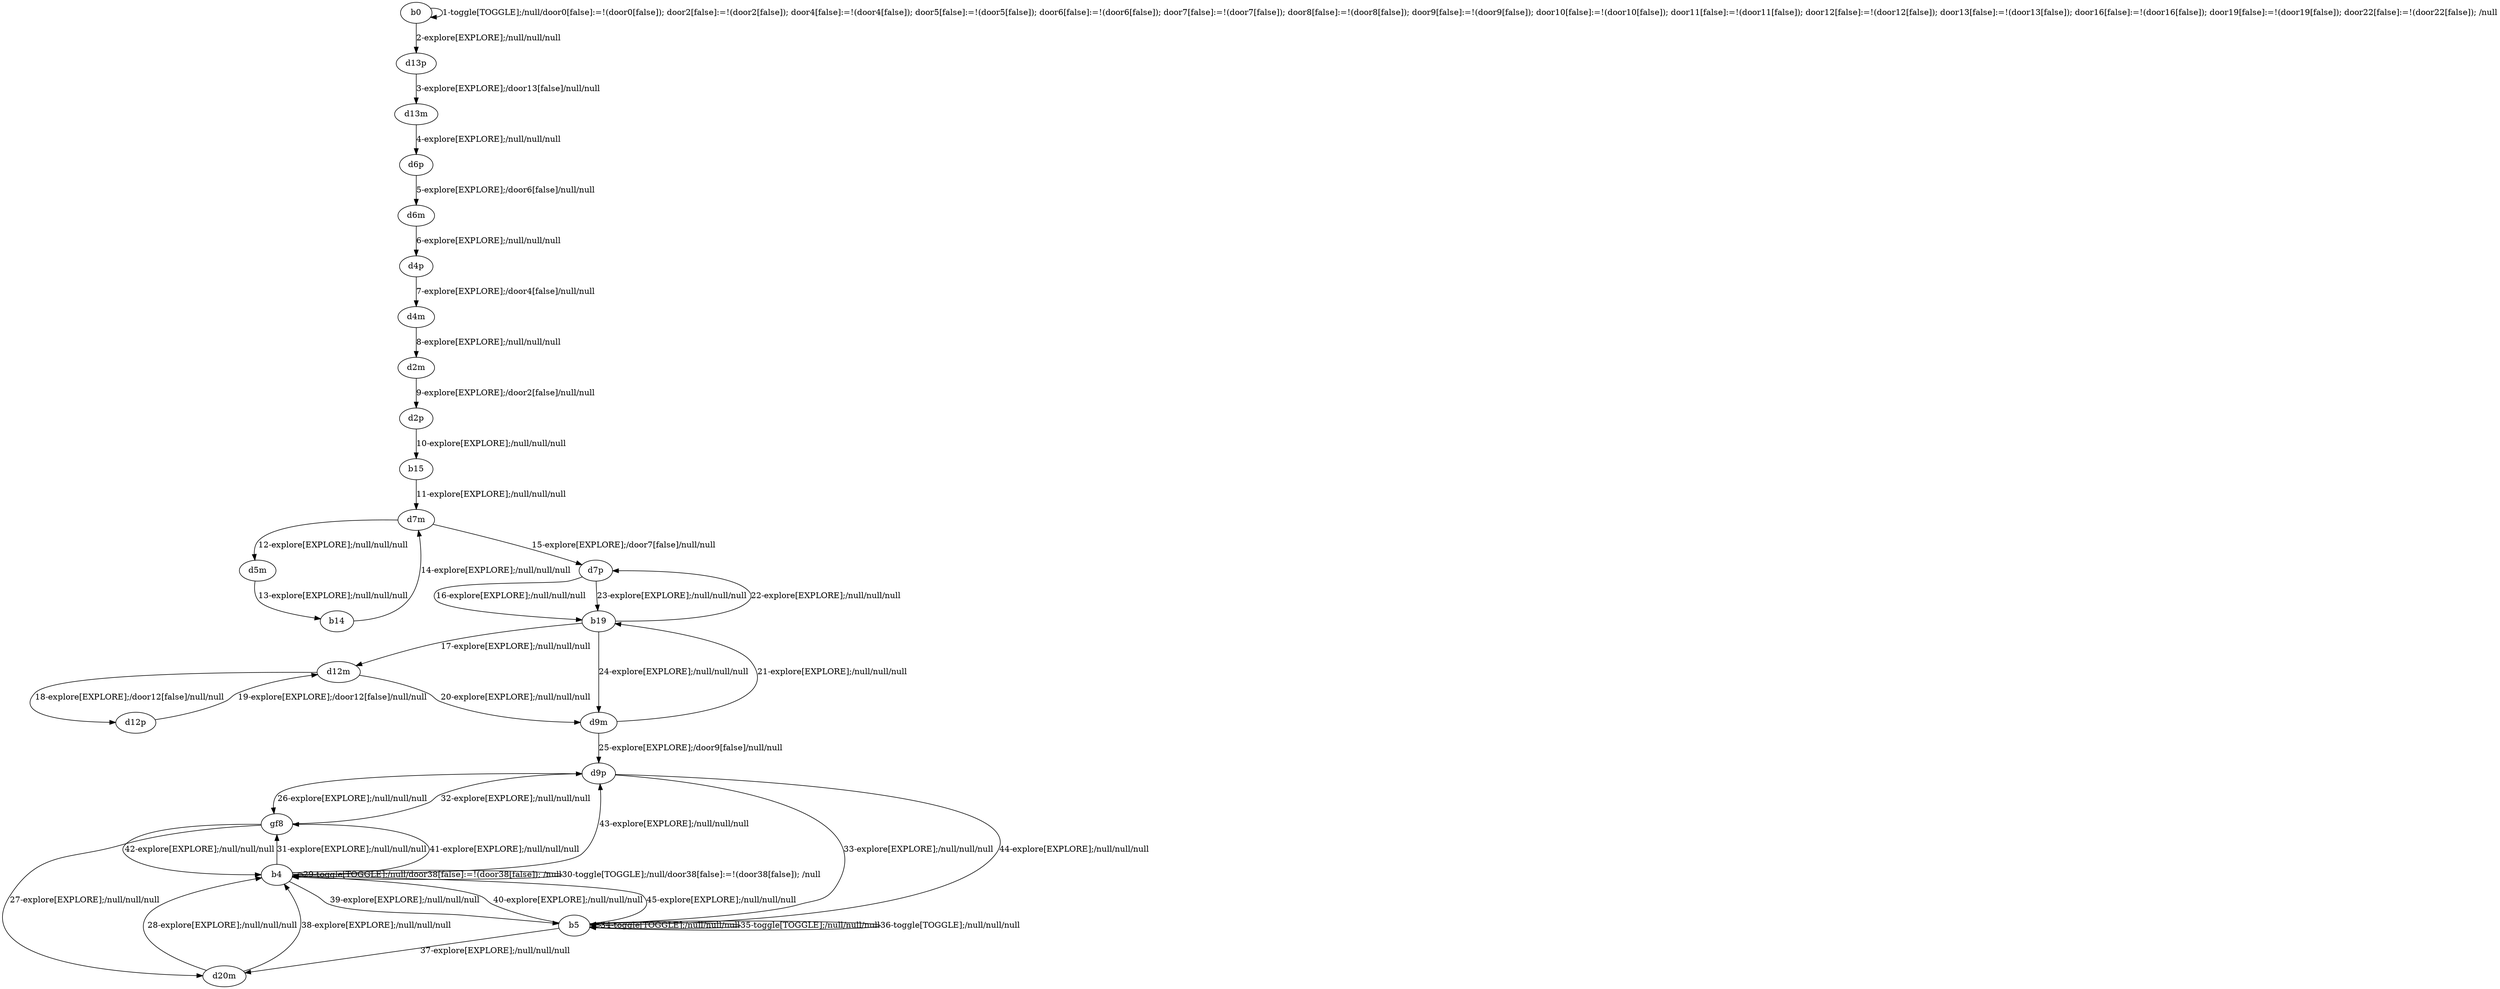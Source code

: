# Total number of goals covered by this test: 2
# d12m --> d9m
# d12p --> d12m

digraph g {
"b0" -> "b0" [label = "1-toggle[TOGGLE];/null/door0[false]:=!(door0[false]); door2[false]:=!(door2[false]); door4[false]:=!(door4[false]); door5[false]:=!(door5[false]); door6[false]:=!(door6[false]); door7[false]:=!(door7[false]); door8[false]:=!(door8[false]); door9[false]:=!(door9[false]); door10[false]:=!(door10[false]); door11[false]:=!(door11[false]); door12[false]:=!(door12[false]); door13[false]:=!(door13[false]); door16[false]:=!(door16[false]); door19[false]:=!(door19[false]); door22[false]:=!(door22[false]); /null"];
"b0" -> "d13p" [label = "2-explore[EXPLORE];/null/null/null"];
"d13p" -> "d13m" [label = "3-explore[EXPLORE];/door13[false]/null/null"];
"d13m" -> "d6p" [label = "4-explore[EXPLORE];/null/null/null"];
"d6p" -> "d6m" [label = "5-explore[EXPLORE];/door6[false]/null/null"];
"d6m" -> "d4p" [label = "6-explore[EXPLORE];/null/null/null"];
"d4p" -> "d4m" [label = "7-explore[EXPLORE];/door4[false]/null/null"];
"d4m" -> "d2m" [label = "8-explore[EXPLORE];/null/null/null"];
"d2m" -> "d2p" [label = "9-explore[EXPLORE];/door2[false]/null/null"];
"d2p" -> "b15" [label = "10-explore[EXPLORE];/null/null/null"];
"b15" -> "d7m" [label = "11-explore[EXPLORE];/null/null/null"];
"d7m" -> "d5m" [label = "12-explore[EXPLORE];/null/null/null"];
"d5m" -> "b14" [label = "13-explore[EXPLORE];/null/null/null"];
"b14" -> "d7m" [label = "14-explore[EXPLORE];/null/null/null"];
"d7m" -> "d7p" [label = "15-explore[EXPLORE];/door7[false]/null/null"];
"d7p" -> "b19" [label = "16-explore[EXPLORE];/null/null/null"];
"b19" -> "d12m" [label = "17-explore[EXPLORE];/null/null/null"];
"d12m" -> "d12p" [label = "18-explore[EXPLORE];/door12[false]/null/null"];
"d12p" -> "d12m" [label = "19-explore[EXPLORE];/door12[false]/null/null"];
"d12m" -> "d9m" [label = "20-explore[EXPLORE];/null/null/null"];
"d9m" -> "b19" [label = "21-explore[EXPLORE];/null/null/null"];
"b19" -> "d7p" [label = "22-explore[EXPLORE];/null/null/null"];
"d7p" -> "b19" [label = "23-explore[EXPLORE];/null/null/null"];
"b19" -> "d9m" [label = "24-explore[EXPLORE];/null/null/null"];
"d9m" -> "d9p" [label = "25-explore[EXPLORE];/door9[false]/null/null"];
"d9p" -> "gf8" [label = "26-explore[EXPLORE];/null/null/null"];
"gf8" -> "d20m" [label = "27-explore[EXPLORE];/null/null/null"];
"d20m" -> "b4" [label = "28-explore[EXPLORE];/null/null/null"];
"b4" -> "b4" [label = "29-toggle[TOGGLE];/null/door38[false]:=!(door38[false]); /null"];
"b4" -> "b4" [label = "30-toggle[TOGGLE];/null/door38[false]:=!(door38[false]); /null"];
"b4" -> "gf8" [label = "31-explore[EXPLORE];/null/null/null"];
"gf8" -> "d9p" [label = "32-explore[EXPLORE];/null/null/null"];
"d9p" -> "b5" [label = "33-explore[EXPLORE];/null/null/null"];
"b5" -> "b5" [label = "34-toggle[TOGGLE];/null/null/null"];
"b5" -> "b5" [label = "35-toggle[TOGGLE];/null/null/null"];
"b5" -> "b5" [label = "36-toggle[TOGGLE];/null/null/null"];
"b5" -> "d20m" [label = "37-explore[EXPLORE];/null/null/null"];
"d20m" -> "b4" [label = "38-explore[EXPLORE];/null/null/null"];
"b4" -> "b5" [label = "39-explore[EXPLORE];/null/null/null"];
"b5" -> "b4" [label = "40-explore[EXPLORE];/null/null/null"];
"b4" -> "gf8" [label = "41-explore[EXPLORE];/null/null/null"];
"gf8" -> "b4" [label = "42-explore[EXPLORE];/null/null/null"];
"b4" -> "d9p" [label = "43-explore[EXPLORE];/null/null/null"];
"d9p" -> "b5" [label = "44-explore[EXPLORE];/null/null/null"];
"b5" -> "b4" [label = "45-explore[EXPLORE];/null/null/null"];
}